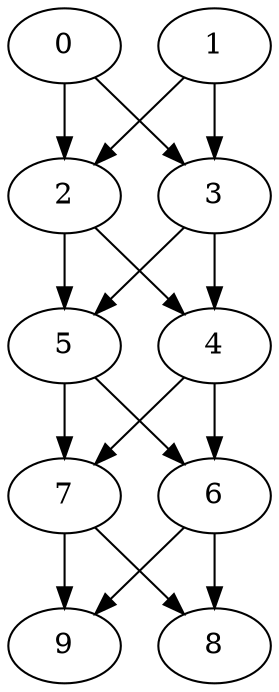 digraph "Stencil_Nodes_10_CCR_0.98_WeightType_Random" {
	graph ["Duplicate states"=0,
		GraphType=Stencil,
		"Max states in OPEN"=0,
		Modes="120000ms; topo-ordered tasks, ; Pruning: task equivalence, fixed order ready list, ; F-value: ; Optimisation: best schedule length (\
SL) optimisation on equal, ",
		NumberOfTasks=10,
		"Pruned using list schedule length"=4020,
		"States removed from OPEN"=0,
		TargetSystem="Homogeneous-6",
		"Time to schedule (ms)"=179,
		"Total idle time"=154,
		"Total schedule length"=71,
		"Total sequential time"=95,
		"Total states created"=5774
	];
	0	["Finish time"=13,
		Processor=0,
		"Start time"=0,
		Weight=13];
	2	["Finish time"=25,
		Processor=1,
		"Start time"=16,
		Weight=9];
	0 -> 2	[Weight=3];
	3	["Finish time"=22,
		Processor=0,
		"Start time"=13,
		Weight=9];
	0 -> 3	[Weight=6];
	1	["Finish time"=4,
		Processor=1,
		"Start time"=0,
		Weight=4];
	1 -> 2	[Weight=4];
	1 -> 3	[Weight=9];
	5	["Finish time"=43,
		Processor=1,
		"Start time"=25,
		Weight=18];
	2 -> 5	[Weight=7];
	4	["Finish time"=33,
		Processor=2,
		"Start time"=29,
		Weight=4];
	2 -> 4	[Weight=4];
	3 -> 5	[Weight=3];
	3 -> 4	[Weight=3];
	7	["Finish time"=54,
		Processor=1,
		"Start time"=43,
		Weight=11];
	5 -> 7	[Weight=8];
	6	["Finish time"=54,
		Processor=3,
		"Start time"=47,
		Weight=7];
	5 -> 6	[Weight=4];
	4 -> 7	[Weight=4];
	4 -> 6	[Weight=9];
	9	["Finish time"=69,
		Processor=1,
		"Start time"=58,
		Weight=11];
	7 -> 9	[Weight=10];
	8	["Finish time"=71,
		Processor=4,
		"Start time"=62,
		Weight=9];
	7 -> 8	[Weight=8];
	6 -> 9	[Weight=4];
	6 -> 8	[Weight=7];
}
